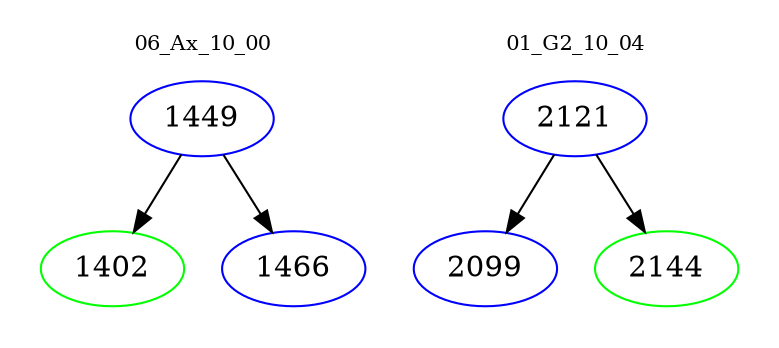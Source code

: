 digraph{
subgraph cluster_0 {
color = white
label = "06_Ax_10_00";
fontsize=10;
T0_1449 [label="1449", color="blue"]
T0_1449 -> T0_1402 [color="black"]
T0_1402 [label="1402", color="green"]
T0_1449 -> T0_1466 [color="black"]
T0_1466 [label="1466", color="blue"]
}
subgraph cluster_1 {
color = white
label = "01_G2_10_04";
fontsize=10;
T1_2121 [label="2121", color="blue"]
T1_2121 -> T1_2099 [color="black"]
T1_2099 [label="2099", color="blue"]
T1_2121 -> T1_2144 [color="black"]
T1_2144 [label="2144", color="green"]
}
}
